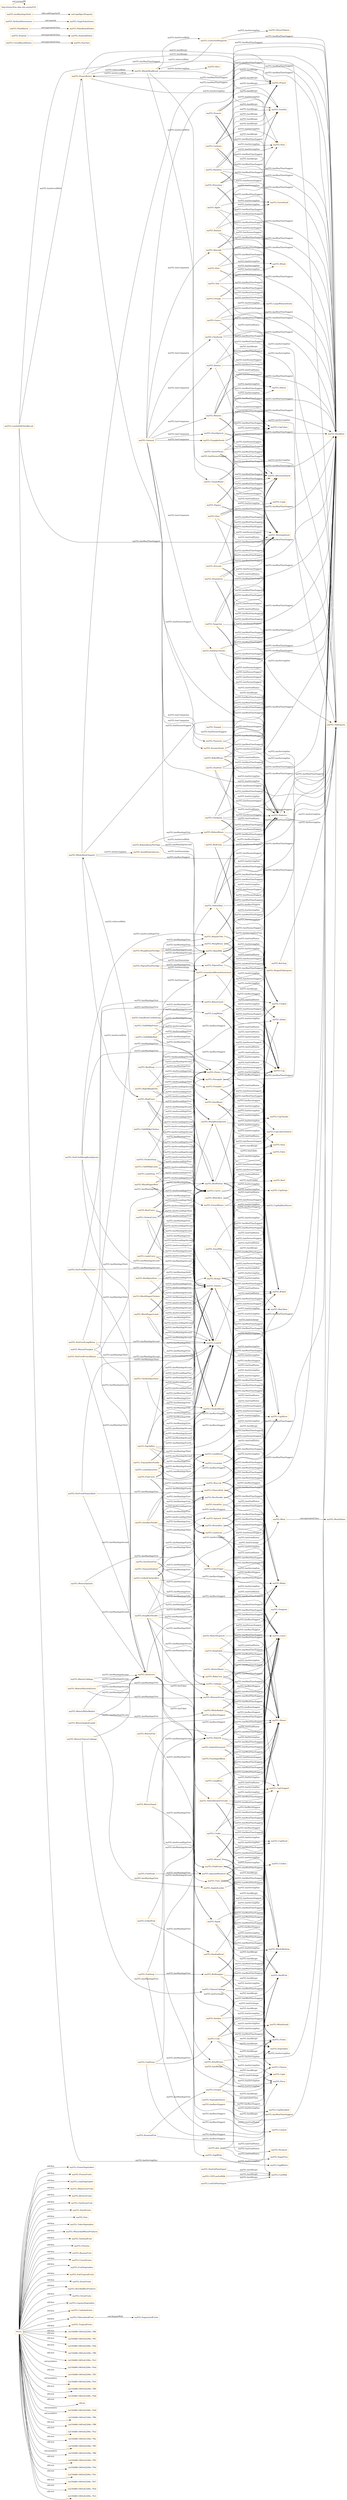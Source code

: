 digraph ar2dtool_diagram { 
rankdir=LR;
size="1501"
node [shape = rectangle, color="orange"]; "myFEL:FlowerVegetables" "myFEL:PrunusFruits" "myFEL:VegetableDishes" "myFEL:LeafyVegetables" "myFEL:Starches" "myFEL:Vegetables" "myFEL:MalaceousFruits" "myFEL:BerriesFruits" "myFEL:CerealBasedDishes" "myFEL:OneStoneFruit" "myFEL:DriedFruits" "myFEL:Fats" "myFEL:TuberVegetables" "myFEL:Seafood" "myFEL:Meat" "myFEL:WheatAndWheatProducts" "myFEL:TenSeedFruit" "myFEL:Proteins" "myFEL:BananaFruit" "myFEL:CerealGrains" "myFEL:PlantBased" "myFEL:FruitVegetables" "myFEL:Nuts" "myFEL:SubTropicalFruits" "myFEL:MeatDishes" "myFEL:StoneFruits" "myFEL:Beef" "myFEL:RiceAndRiceProducts" "myFEL:CitrusFruits" "myFEL:SegmentedFruits" "myFEL:LegumeVegetables" "myFEL:PlantBasedDishes" "myFEL:SeafoodDishes" "myFEL:Carbohydrates" "myFEL:FifteenSeedFruit" "myFEL:TropicalFruits" ; /*classes style*/
	"myFEL:Jam" -> "myFEL:Teaspoon" [ label = "myFEL:hasServingSize" ];
	"myFEL:Jam" -> "myFEL:SugarFree" [ label = "myFEL:hasFoodStatus" ];
	"myFEL:Jam" -> "myFEL:Light" [ label = "myFEL:hasFoodStatus" ];
	"myFEL:WhiteRadish" -> "myFEL:CupSlices" [ label = "myFEL:hasServingSize" ];
	"myFEL:WhiteRadish" -> "myFEL:Lunch" [ label = "myFEL:hasMealTimeSuggest" ];
	"myFEL:WhiteRadish" -> "myFEL:Dinner" [ label = "myFEL:hasMealTimeSuggest" ];
	"myFEL:WhiteRadish" -> "myFEL:Cooked" [ label = "myFEL:hasFoodStatus" ];
	"myFEL:PigeonPeasPorridge" -> "myFEL:GranulatedBrownSweeteners" [ label = "myFEL:hasSeasonings" ];
	"myFEL:PigeonPeasPorridge" -> "myFEL:SkimMilk" [ label = "myFEL:hasMainIngsSecond" ];
	"myFEL:PigeonPeasPorridge" -> "myFEL:PigeonPeas" [ label = "myFEL:hasMainIngsFirst" ];
	"myFEL:RiceNoodle" -> "myFEL:Dinner" [ label = "myFEL:hasMealTimeSuggest" ];
	"myFEL:RiceNoodle" -> "myFEL:Cooked" [ label = "myFEL:hasFoodStatus" ];
	"myFEL:RiceNoodle" -> "myFEL:Breakfast" [ label = "myFEL:hasMealTimeSuggest" ];
	"myFEL:RiceNoodle" -> "myFEL:Cup" [ label = "myFEL:hasServingSize" ];
	"myFEL:Potato" -> "myFEL:AfternoonSnack" [ label = "myFEL:hasMealTimeSuggest" ];
	"myFEL:Potato" -> "myFEL:Lunch" [ label = "myFEL:hasMealTimeSuggest" ];
	"myFEL:Potato" -> "myFEL:Cooked" [ label = "myFEL:hasFoodStatus" ];
	"myFEL:Potato" -> "myFEL:MorningSnack" [ label = "myFEL:hasMealTimeSuggest" ];
	"myFEL:Potato" -> "myFEL:Cup" [ label = "myFEL:hasServingSize" ];
	"myFEL:WaterySquid" -> "myFEL:Malay" [ label = "myFEL:hasRaceSuggest" ];
	"myFEL:WaterySquid" -> "myFEL:Squid" [ label = "myFEL:hasMainIngsFirst" ];
	"myFEL:Tomato" -> "myFEL:Lunch" [ label = "myFEL:hasMealTimeSuggest" ];
	"myFEL:Tomato" -> "myFEL:Dinner" [ label = "myFEL:hasMealTimeSuggest" ];
	"myFEL:Tomato" -> "myFEL:Diabetes" [ label = "myFEL:hasDiseaseSuggest" ];
	"myFEL:Tomato" -> "myFEL:CupSlices" [ label = "myFEL:hasServingSize" ];
	"myFEL:PalmOil" -> "myFEL:Teaspoon" [ label = "myFEL:hasServingSize" ];
	"myFEL:PalmOil" -> "myFEL:Malay" [ label = "myFEL:hasRaceSuggest" ];
	"myFEL:PalmOil" -> "myFEL:Indian" [ label = "myFEL:hasRaceSuggest" ];
	"myFEL:PalmOil" -> "myFEL:Chinese" [ label = "myFEL:hasRaceSuggest" ];
	"myFEL:Apple" -> "myFEL:Breakfast" [ label = "myFEL:hasMealTimeSuggest" ];
	"myFEL:Apple" -> "myFEL:MorningSnack" [ label = "myFEL:hasMealTimeSuggest" ];
	"myFEL:Apple" -> "myFEL:AfternoonSnack" [ label = "myFEL:hasMealTimeSuggest" ];
	"myFEL:Apple" -> "myFEL:ExtraSmall" [ label = "myFEL:hasServingSize" ];
	"myFEL:ArtificialSweeteners" -> "myFEL:SugarSubstitutes" [ label = "owl:sameAs" ];
	"myFEL:WateryPumpkin" -> "myFEL:Anchovies" [ label = "myFEL:hasMainIngsSecond" ];
	"myFEL:WateryPumpkin" -> "myFEL:Pumpkin" [ label = "myFEL:hasMainIngsFirst" ];
	"myFEL:Cauliflower" -> "myFEL:Boiled" [ label = "myFEL:hasFoodStatus" ];
	"myFEL:Cauliflower" -> "myFEL:Dinner" [ label = "myFEL:hasMealTimeSuggest" ];
	"myFEL:Cauliflower" -> "myFEL:CupSlices" [ label = "myFEL:hasServingSize" ];
	"myFEL:Cauliflower" -> "myFEL:Diabetes" [ label = "myFEL:hasDiseaseSuggest" ];
	"myFEL:Cauliflower" -> "myFEL:Lunch" [ label = "myFEL:hasMealTimeSuggest" ];
	"myFEL:StirFriedMungBeanSprouts" -> "myFEL:RegularTofu" [ label = "myFEL:hasSecondIngsFirst" ];
	"myFEL:StirFriedMungBeanSprouts" -> "myFEL:MungBeanSprouts" [ label = "myFEL:hasMainIngsFirst" ];
	"myFEL:StirFriedMungBeanSprouts" -> "myFEL:CornOil" [ label = "myFEL:hasMainIngsSecond" ];
	"myFEL:StirFriedMungBeanSprouts" -> "myFEL:Anchovies" [ label = "myFEL:hasMainIngsThird" ];
	"myFEL:Banana" -> "myFEL:MorningSnack" [ label = "myFEL:hasMealTimeSuggest" ];
	"myFEL:Banana" -> "myFEL:ExtraSmall" [ label = "myFEL:hasServingSize" ];
	"myFEL:Banana" -> "myFEL:AfternoonSnack" [ label = "myFEL:hasMealTimeSuggest" ];
	"myFEL:Banana" -> "myFEL:Breakfast" [ label = "myFEL:hasMealTimeSuggest" ];
	"myFEL:BeefSpicySour" -> "myFEL:Tomato" [ label = "myFEL:hasSecondIngsFirst" ];
	"myFEL:BeefSpicySour" -> "myFEL:CornOil" [ label = "myFEL:hasMainIngsSecond" ];
	"myFEL:BeefSpicySour" -> "myFEL:BeefSirloin" [ label = "myFEL:hasMainIngsFirst" ];
	"myFEL:PumpkinSeeds" -> "myFEL:Breakfast" [ label = "myFEL:hasMealTimeSuggest" ];
	"myFEL:PumpkinSeeds" -> "myFEL:Diabetes" [ label = "myFEL:hasDiseaseSuggest" ];
	"myFEL:PumpkinSeeds" -> "myFEL:Tablespoon" [ label = "myFEL:hasServingSize" ];
	"myFEL:Diabetes" -> "myFEL:Diabetes" [ label = "myFEL:hasDiseaseSuggest" ];
	"myFEL:Diabetes" -> "myFEL:Breakfast" [ label = "myFEL:hasMealTimeSuggest" ];
	"myFEL:Diabetes" -> "myFEL:Tablespoon" [ label = "myFEL:hasServingSize" ];
	"myFEL:KidneyBeans" -> "myFEL:MorningSnack" [ label = "myFEL:hasMealTimeSuggest" ];
	"myFEL:KidneyBeans" -> "myFEL:Diabetes" [ label = "myFEL:hasDiseaseSuggest" ];
	"myFEL:KidneyBeans" -> "myFEL:AfternoonSnack" [ label = "myFEL:hasMealTimeSuggest" ];
	"myFEL:KidneyBeans" -> "myFEL:Cup" [ label = "myFEL:hasServingSize" ];
	"myFEL:KidneyBeans" -> "myFEL:Boiled" [ label = "myFEL:hasFoodStatus" ];
	"myFEL:Raisins" -> "myFEL:AfternoonSnack" [ label = "myFEL:hasMealTimeSuggest" ];
	"myFEL:Raisins" -> "myFEL:Breakfast" [ label = "myFEL:hasMealTimeSuggest" ];
	"myFEL:Raisins" -> "myFEL:Tablespoon" [ label = "myFEL:hasServingSize" ];
	"myFEL:Raisins" -> "myFEL:MorningSnack" [ label = "myFEL:hasMealTimeSuggest" ];
	"myFEL:UHTLowFatMilk" -> "myFEL:CowMilk" [ label = "myFEL:hasAllergic" ];
	"myFEL:MungBeanSprouts" -> "myFEL:Cup" [ label = "myFEL:hasServingSize" ];
	"myFEL:MungBeanSprouts" -> "myFEL:Lunch" [ label = "myFEL:hasMealTimeSuggest" ];
	"myFEL:MungBeanSprouts" -> "myFEL:Dinner" [ label = "myFEL:hasMealTimeSuggest" ];
	"myFEL:MungBeanSprouts" -> "myFEL:Cooked" [ label = "myFEL:hasFoodStatus" ];
	"myFEL:ChineseCabbage" -> "myFEL:Diabetes" [ label = "myFEL:hasDiseaseSuggest" ];
	"myFEL:ChineseCabbage" -> "myFEL:Chinese" [ label = "myFEL:hasRaceSuggest" ];
	"myFEL:ChineseCabbage" -> "myFEL:Lunch" [ label = "myFEL:hasMealTimeSuggest" ];
	"myFEL:ChineseCabbage" -> "myFEL:CupShredded" [ label = "myFEL:hasServingSize" ];
	"myFEL:ChineseCabbage" -> "myFEL:Dinner" [ label = "myFEL:hasMealTimeSuggest" ];
	"myFEL:ChineseCabbage" -> "myFEL:Cooked" [ label = "myFEL:hasFoodStatus" ];
	"myFEL:CerealBasedDishes" -> "myFEL:Starches" [ label = "owl:equivalentClass" ];
	"myFEL:KidneyBeansPorridge" -> "myFEL:GranulatedBrownSweeteners" [ label = "myFEL:hasSeasonings" ];
	"myFEL:KidneyBeansPorridge" -> "myFEL:SkimMilk" [ label = "myFEL:hasMainIngsSecond" ];
	"myFEL:KidneyBeansPorridge" -> "myFEL:KidneyBeans" [ label = "myFEL:hasMainIngsFirst" ];
	"myFEL:ChickenSoup" -> "myFEL:Potato" [ label = "myFEL:hasSecondIngsSecond" ];
	"myFEL:ChickenSoup" -> "myFEL:Carrot" [ label = "myFEL:hasSecondIngsFirst" ];
	"myFEL:ChickenSoup" -> "myFEL:ChickenBreast" [ label = "myFEL:hasMainIngsFirst" ];
	"myFEL:HardtailScad" -> "myFEL:Fishes" [ label = "myFEL:hasAllergic" ];
	"myFEL:HardtailScad" -> "myFEL:Diabetes" [ label = "myFEL:hasDiseaseSuggest" ];
	"myFEL:HardtailScad" -> "myFEL:WholeMedium" [ label = "myFEL:hasServingSize" ];
	"myFEL:SweetPotato" -> "myFEL:AfternoonSnack" [ label = "myFEL:hasMealTimeSuggest" ];
	"myFEL:SweetPotato" -> "myFEL:CupCubes" [ label = "myFEL:hasServingSize" ];
	"myFEL:SweetPotato" -> "myFEL:Diabetes" [ label = "myFEL:hasDiseaseSuggest" ];
	"myFEL:SweetPotato" -> "myFEL:MorningSnack" [ label = "myFEL:hasMealTimeSuggest" ];
	"myFEL:hasMainIngsSixth" -> "owl:topObjectProperty" [ label = "rdfs:subPropertyOf" ];
	"myFEL:CornOil" -> "myFEL:Teaspoon" [ label = "myFEL:hasServingSize" ];
	"myFEL:CornOil" -> "myFEL:Diabetes" [ label = "myFEL:hasDiseaseSuggest" ];
	"myFEL:WateryCabbage" -> "myFEL:Anchovies" [ label = "myFEL:hasMainIngsSecond" ];
	"myFEL:WateryCabbage" -> "myFEL:Cabbage" [ label = "myFEL:hasMainIngsFirst" ];
	"myFEL:LambLoin" -> "myFEL:Lunch" [ label = "myFEL:hasMealTimeSuggest" ];
	"myFEL:LambLoin" -> "myFEL:Matchbox" [ label = "myFEL:hasServingSize" ];
	"myFEL:LambLoin" -> "myFEL:Dinner" [ label = "myFEL:hasMealTimeSuggest" ];
	"myFEL:LambLoin" -> "myFEL:Meat" [ label = "myFEL:hasExchange" ];
	"myFEL:LambLoin" -> "myFEL:Boiled" [ label = "myFEL:hasFoodStatus" ];
	"myFEL:Meat" -> "myFEL:MeatDishes" [ label = "owl:equivalentClass" ];
	"myFEL:DriedApricot" -> "myFEL:Halves" [ label = "myFEL:hasServingSize" ];
	"myFEL:DriedApricot" -> "myFEL:MorningSnack" [ label = "myFEL:hasMealTimeSuggest" ];
	"myFEL:DriedApricot" -> "myFEL:AfternoonSnack" [ label = "myFEL:hasMealTimeSuggest" ];
	"myFEL:DriedApricot" -> "myFEL:Breakfast" [ label = "myFEL:hasMealTimeSuggest" ];
	"myFEL:WateryAngledLoofah" -> "myFEL:Anchovies" [ label = "myFEL:hasMainIngsSecond" ];
	"myFEL:WateryAngledLoofah" -> "myFEL:AngledLoofah" [ label = "myFEL:hasMainIngsFirst" ];
	"myFEL:BabyCorn" -> "myFEL:Cup" [ label = "myFEL:hasServingSize" ];
	"myFEL:BabyCorn" -> "myFEL:Lunch" [ label = "myFEL:hasMealTimeSuggest" ];
	"myFEL:BabyCorn" -> "myFEL:Dinner" [ label = "myFEL:hasMealTimeSuggest" ];
	"myFEL:PlantBased" -> "myFEL:PlantBasedDishes" [ label = "owl:equivalentClass" ];
	"myFEL:LambSoup" -> "myFEL:Potato" [ label = "myFEL:hasSecondIngsSecond" ];
	"myFEL:LambSoup" -> "myFEL:Carrot" [ label = "myFEL:hasSecondIngsFirst" ];
	"myFEL:LambSoup" -> "myFEL:LambLoin" [ label = "myFEL:hasMainIngsFirst" ];
	"myFEL:Peanuts" -> "myFEL:TreeNut" [ label = "myFEL:hasAllergic" ];
	"myFEL:Peanuts" -> "myFEL:Peanut" [ label = "myFEL:hasAllergic" ];
	"myFEL:Peanuts" -> "myFEL:Diabetes" [ label = "myFEL:hasDiseaseSuggest" ];
	"myFEL:Peanuts" -> "myFEL:Nuts" [ label = "myFEL:hasServingSize" ];
	"myFEL:Peanuts" -> "myFEL:MorningSnack" [ label = "myFEL:hasMealTimeSuggest" ];
	"myFEL:Peanuts" -> "myFEL:Breakfast" [ label = "myFEL:hasMealTimeSuggest" ];
	"myFEL:Peanuts" -> "myFEL:Cooked" [ label = "myFEL:hasFoodStatus" ];
	"myFEL:Peanuts" -> "myFEL:AfternoonSnack" [ label = "myFEL:hasMealTimeSuggest" ];
	"myFEL:EggWhite" -> "myFEL:EggWhites" [ label = "myFEL:hasServingSize" ];
	"myFEL:Cashews" -> "myFEL:MorningSnack" [ label = "myFEL:hasMealTimeSuggest" ];
	"myFEL:Cashews" -> "myFEL:AfternoonSnack" [ label = "myFEL:hasMealTimeSuggest" ];
	"myFEL:Cashews" -> "myFEL:Diabetes" [ label = "myFEL:hasDiseaseSuggest" ];
	"myFEL:Cashews" -> "myFEL:Breakfast" [ label = "myFEL:hasMealTimeSuggest" ];
	"myFEL:Cashews" -> "myFEL:Cooked" [ label = "myFEL:hasFoodStatus" ];
	"myFEL:Cashews" -> "myFEL:Peanut" [ label = "myFEL:hasAllergic" ];
	"myFEL:Cashews" -> "myFEL:TreeNut" [ label = "myFEL:hasAllergic" ];
	"myFEL:Cashews" -> "myFEL:Nuts" [ label = "myFEL:hasServingSize" ];
	"myFEL:Sardine" -> "myFEL:WholeMedium" [ label = "myFEL:hasServingSize" ];
	"myFEL:Sardine" -> "myFEL:Diabetes" [ label = "myFEL:hasDiseaseSuggest" ];
	"myFEL:Sardine" -> "myFEL:Canned" [ label = "myFEL:hasFoodStatus" ];
	"myFEL:Sardine" -> "myFEL:Breakfast" [ label = "myFEL:hasMealTimeSuggest" ];
	"myFEL:Sardine" -> "myFEL:Fishes" [ label = "myFEL:hasAllergic" ];
	"myFEL:Sardine" -> "myFEL:Lunch" [ label = "myFEL:hasMealTimeSuggest" ];
	"myFEL:WholeMealChapatti" -> "myFEL:DhalGravy" [ label = "myFEL:hasServedWith" ];
	"myFEL:WholeMealChapatti" -> "myFEL:Indian" [ label = "myFEL:hasRaceSuggest" ];
	"myFEL:WholeMealChapatti" -> "myFEL:Diabetes" [ label = "myFEL:hasDiseaseSuggest" ];
	"myFEL:WholeMealChapatti" -> "myFEL:Breakfast" [ label = "myFEL:hasMealTimeSuggest" ];
	"myFEL:WholeMealChapatti" -> "myFEL:SmallSixInchAcross" [ label = "myFEL:hasServingSize" ];
	"myFEL:ChineseKale" -> "myFEL:Cooked" [ label = "myFEL:hasFoodStatus" ];
	"myFEL:ChineseKale" -> "myFEL:Lunch" [ label = "myFEL:hasMealTimeSuggest" ];
	"myFEL:ChineseKale" -> "myFEL:Dinner" [ label = "myFEL:hasMealTimeSuggest" ];
	"myFEL:ChineseKale" -> "myFEL:Diabetes" [ label = "myFEL:hasDiseaseSuggest" ];
	"myFEL:ChineseKale" -> "myFEL:Cup" [ label = "myFEL:hasServingSize" ];
	"myFEL:ChineseKale" -> "myFEL:Chinese" [ label = "myFEL:hasRaceSuggest" ];
	"myFEL:ChiaSeeds" -> "myFEL:Tablespoon" [ label = "myFEL:hasServingSize" ];
	"myFEL:ChiaSeeds" -> "myFEL:MorningSnack" [ label = "myFEL:hasMealTimeSuggest" ];
	"myFEL:ChiaSeeds" -> "myFEL:Breakfast" [ label = "myFEL:hasMealTimeSuggest" ];
	"myFEL:ChiaSeeds" -> "myFEL:AfternoonSnack" [ label = "myFEL:hasMealTimeSuggest" ];
	"myFEL:Cockle" -> "myFEL:Lunch" [ label = "myFEL:hasMealTimeSuggest" ];
	"myFEL:Cockle" -> "myFEL:Dinner" [ label = "myFEL:hasMealTimeSuggest" ];
	"myFEL:Cockle" -> "myFEL:ShellFish" [ label = "myFEL:hasAllergic" ];
	"myFEL:Cockle" -> "myFEL:Boiled" [ label = "myFEL:hasFoodStatus" ];
	"myFEL:Cockle" -> "myFEL:Cockles" [ label = "myFEL:hasServingSize" ];
	"myFEL:YellowDhal" -> "myFEL:AfternoonSnack" [ label = "myFEL:hasMealTimeSuggest" ];
	"myFEL:YellowDhal" -> "myFEL:Lunch" [ label = "myFEL:hasMealTimeSuggest" ];
	"myFEL:YellowDhal" -> "myFEL:Cup" [ label = "myFEL:hasServingSize" ];
	"myFEL:YellowDhal" -> "myFEL:Boiled" [ label = "myFEL:hasFoodStatus" ];
	"myFEL:YellowDhal" -> "myFEL:Indian" [ label = "myFEL:hasRaceSuggest" ];
	"myFEL:YellowDhal" -> "myFEL:MorningSnack" [ label = "myFEL:hasMealTimeSuggest" ];
	"myFEL:YellowDhal" -> "myFEL:Breakfast" [ label = "myFEL:hasMealTimeSuggest" ];
	"myFEL:YellowDhal" -> "myFEL:Diabetes" [ label = "myFEL:hasDiseaseSuggest" ];
	"myFEL:MustardGreen" -> "myFEL:Diabetes" [ label = "myFEL:hasDiseaseSuggest" ];
	"myFEL:MustardGreen" -> "myFEL:Cooked" [ label = "myFEL:hasFoodStatus" ];
	"myFEL:MustardGreen" -> "myFEL:CupChopped" [ label = "myFEL:hasServingSize" ];
	"myFEL:MustardGreen" -> "myFEL:Dinner" [ label = "myFEL:hasMealTimeSuggest" ];
	"myFEL:MustardGreen" -> "myFEL:Lunch" [ label = "myFEL:hasMealTimeSuggest" ];
	"myFEL:SpanishMackerel" -> "myFEL:Diabetes" [ label = "myFEL:hasDiseaseSuggest" ];
	"myFEL:SpanishMackerel" -> "myFEL:Piece" [ label = "myFEL:hasServingSize" ];
	"myFEL:SpanishMackerel" -> "myFEL:Lunch" [ label = "myFEL:hasMealTimeSuggest" ];
	"myFEL:SpanishMackerel" -> "myFEL:Dinner" [ label = "myFEL:hasMealTimeSuggest" ];
	"myFEL:SpanishMackerel" -> "myFEL:Fishes" [ label = "myFEL:hasAllergic" ];
	"myFEL:Yam" -> "myFEL:MorningSnack" [ label = "myFEL:hasMealTimeSuggest" ];
	"myFEL:Yam" -> "myFEL:AfternoonSnack" [ label = "myFEL:hasMealTimeSuggest" ];
	"myFEL:Yam" -> "myFEL:CupCubes" [ label = "myFEL:hasServingSize" ];
	"myFEL:FrenchBeans" -> "myFEL:Cooked" [ label = "myFEL:hasFoodStatus" ];
	"myFEL:FrenchBeans" -> "myFEL:CupHalfInchPieces" [ label = "myFEL:hasServingSize" ];
	"myFEL:FrenchBeans" -> "myFEL:Lunch" [ label = "myFEL:hasMealTimeSuggest" ];
	"myFEL:PinkPrawn" -> "myFEL:Vegetables" [ label = "myFEL:hasExchange" ];
	"myFEL:PinkPrawn" -> "myFEL:Lunch" [ label = "myFEL:hasMealTimeSuggest" ];
	"myFEL:PinkPrawn" -> "myFEL:Dinner" [ label = "myFEL:hasMealTimeSuggest" ];
	"myFEL:PinkPrawn" -> "myFEL:ShellFish" [ label = "myFEL:hasAllergic" ];
	"myFEL:PinkPrawn" -> "myFEL:WholeMedium" [ label = "myFEL:hasServingSize" ];
	"myFEL:Broccoli" -> "myFEL:Dinner" [ label = "myFEL:hasMealTimeSuggest" ];
	"myFEL:Broccoli" -> "myFEL:Boiled" [ label = "myFEL:hasFoodStatus" ];
	"myFEL:Broccoli" -> "myFEL:Diabetes" [ label = "myFEL:hasDiseaseSuggest" ];
	"myFEL:Broccoli" -> "myFEL:Lunch" [ label = "myFEL:hasMealTimeSuggest" ];
	"myFEL:Broccoli" -> "myFEL:CupChopped" [ label = "myFEL:hasServingSize" ];
	"myFEL:Tangerine" -> "myFEL:MorningSnack" [ label = "myFEL:hasMealTimeSuggest" ];
	"myFEL:Tangerine" -> "myFEL:Diabetes" [ label = "myFEL:hasDiseaseSuggest" ];
	"myFEL:Tangerine" -> "myFEL:WholeMedium" [ label = "myFEL:hasServingSize" ];
	"myFEL:Tangerine" -> "myFEL:Breakfast" [ label = "myFEL:hasMealTimeSuggest" ];
	"myFEL:Tangerine" -> "myFEL:AfternoonSnack" [ label = "myFEL:hasMealTimeSuggest" ];
	"myFEL:ChilliMilkyBeef" -> "myFEL:SkimMilk" [ label = "myFEL:hasMainIngsSecond" ];
	"myFEL:ChilliMilkyBeef" -> "myFEL:Tomato" [ label = "myFEL:hasSecondIngsSecond" ];
	"myFEL:ChilliMilkyBeef" -> "myFEL:Potato" [ label = "myFEL:hasSecondIngsFirst" ];
	"myFEL:ChilliMilkyBeef" -> "myFEL:BeefSirloin" [ label = "myFEL:hasMainIngsFirst" ];
	"myFEL:Squid" -> "myFEL:ShellFish" [ label = "myFEL:hasAllergic" ];
	"myFEL:Squid" -> "myFEL:Lunch" [ label = "myFEL:hasMealTimeSuggest" ];
	"myFEL:Squid" -> "myFEL:WholeSmall" [ label = "myFEL:hasServingSize" ];
	"myFEL:Squid" -> "myFEL:Dinner" [ label = "myFEL:hasMealTimeSuggest" ];
	"myFEL:ChilliMilkyPrawn" -> "myFEL:Pineapple" [ label = "myFEL:hasSecondIngsFirst" ];
	"myFEL:ChilliMilkyPrawn" -> "myFEL:Malay" [ label = "myFEL:hasRaceSuggest" ];
	"myFEL:ChilliMilkyPrawn" -> "myFEL:SkimMilk" [ label = "myFEL:hasMainIngsSecond" ];
	"myFEL:ChilliMilkyPrawn" -> "myFEL:PinkPrawn" [ label = "myFEL:hasMainIngsFirst" ];
	"myFEL:Tuna" -> "myFEL:Piece" [ label = "myFEL:hasServingSize" ];
	"myFEL:Tuna" -> "myFEL:Fishes" [ label = "myFEL:hasAllergic" ];
	"myFEL:Tuna" -> "myFEL:Diabetes" [ label = "myFEL:hasDiseaseSuggest" ];
	"myFEL:Tuna" -> "myFEL:Lunch" [ label = "myFEL:hasMealTimeSuggest" ];
	"myFEL:Tuna" -> "myFEL:Dinner" [ label = "myFEL:hasMealTimeSuggest" ];
	"myFEL:Hazelnut" -> "myFEL:Diabetes" [ label = "myFEL:hasDiseaseSuggest" ];
	"myFEL:Hazelnut" -> "myFEL:Cooked" [ label = "myFEL:hasFoodStatus" ];
	"myFEL:Hazelnut" -> "myFEL:Breakfast" [ label = "myFEL:hasMealTimeSuggest" ];
	"myFEL:Hazelnut" -> "myFEL:MorningSnack" [ label = "myFEL:hasMealTimeSuggest" ];
	"myFEL:Hazelnut" -> "myFEL:Peanut" [ label = "myFEL:hasAllergic" ];
	"myFEL:Hazelnut" -> "myFEL:TreeNut" [ label = "myFEL:hasAllergic" ];
	"myFEL:Hazelnut" -> "myFEL:Nuts" [ label = "myFEL:hasServingSize" ];
	"myFEL:Hazelnut" -> "myFEL:AfternoonSnack" [ label = "myFEL:hasMealTimeSuggest" ];
	"myFEL:StirFriedBitterGourd" -> "myFEL:Anchovies" [ label = "myFEL:hasMainIngsThird" ];
	"myFEL:StirFriedBitterGourd" -> "myFEL:CornOil" [ label = "myFEL:hasMainIngsSecond" ];
	"myFEL:StirFriedBitterGourd" -> "myFEL:BitterGourd" [ label = "myFEL:hasMainIngsFirst" ];
	"myFEL:Ketchup" -> "myFEL:Tablespoon" [ label = "myFEL:hasServingSize" ];
	"myFEL:SunflowerSeeds" -> "myFEL:Breakfast" [ label = "myFEL:hasMealTimeSuggest" ];
	"myFEL:SunflowerSeeds" -> "myFEL:Diabetes" [ label = "myFEL:hasDiseaseSuggest" ];
	"myFEL:SunflowerSeeds" -> "myFEL:Tablespoon" [ label = "myFEL:hasServingSize" ];
	"myFEL:LambCurry" -> "myFEL:Tomato" [ label = "myFEL:hasSecondIngsFirst" ];
	"myFEL:LambCurry" -> "myFEL:Carrot" [ label = "myFEL:hasSecondIngsSecond" ];
	"myFEL:LambCurry" -> "myFEL:CornOil" [ label = "myFEL:hasMainIngsSecond" ];
	"myFEL:LambCurry" -> "myFEL:Potato" [ label = "myFEL:hasSecondIngsThird" ];
	"myFEL:LambCurry" -> "myFEL:LambLoin" [ label = "myFEL:hasMainIngsFirst" ];
	"myFEL:SteamedFish" -> "myFEL:Chinese" [ label = "myFEL:hasRaceSuggest" ];
	"myFEL:SteamedFish" -> "myFEL:Grouper" [ label = "myFEL:hasMainIngsFirst" ];
	"myFEL:WateryFish" -> "myFEL:Malay" [ label = "myFEL:hasRaceSuggest" ];
	"myFEL:WateryFish" -> "myFEL:Tuna" [ label = "myFEL:hasMainIngsFirst" ];
	"myFEL:SoyaMilk" -> "myFEL:Cup" [ label = "myFEL:hasServingSize" ];
	"myFEL:SoyaMilk" -> "myFEL:Light" [ label = "myFEL:hasFoodStatus" ];
	"myFEL:SoyaMilk" -> "myFEL:Soya" [ label = "myFEL:hasAllergic" ];
	"myFEL:Pear" -> "myFEL:Breakfast" [ label = "myFEL:hasMealTimeSuggest" ];
	"myFEL:Pear" -> "myFEL:MorningSnack" [ label = "myFEL:hasMealTimeSuggest" ];
	"myFEL:Pear" -> "myFEL:Diabetes" [ label = "myFEL:hasMealTimeSuggest" ];
	"myFEL:Pear" -> "myFEL:Large" [ label = "myFEL:hasServingSize" ];
	"myFEL:Pear" -> "myFEL:Diabetes" [ label = "myFEL:hasDiseaseSuggest" ];
	"myFEL:Pear" -> "myFEL:AfternoonSnack" [ label = "myFEL:hasMealTimeSuggest" ];
	"myFEL:KingSalad" -> "myFEL:Malay" [ label = "myFEL:hasRaceSuggest" ];
	"myFEL:KingSalad" -> "myFEL:Dinner" [ label = "myFEL:hasMealTimeSuggest" ];
	"myFEL:KingSalad" -> "myFEL:Lunch" [ label = "myFEL:hasMealTimeSuggest" ];
	"myFEL:TunaInWater" -> "myFEL:Fishes" [ label = "myFEL:hasAllergic" ];
	"myFEL:TunaInWater" -> "myFEL:Tablespoon" [ label = "myFEL:hasServingSize" ];
	"myFEL:TunaInWater" -> "myFEL:Cooked" [ label = "myFEL:hasFoodStatus" ];
	"myFEL:TunaInWater" -> "myFEL:Breakfast" [ label = "myFEL:hasMealTimeSuggest" ];
	"myFEL:TunaInWater" -> "myFEL:Diabetes" [ label = "myFEL:hasDiseaseSuggest" ];
	"myFEL:WaterySpinach" -> "myFEL:Anchovies" [ label = "myFEL:hasMainIngsSecond" ];
	"myFEL:WaterySpinach" -> "myFEL:Spinach" [ label = "myFEL:hasMainIngsFirst" ];
	"myFEL:PigeonPeas" -> "myFEL:Boiled" [ label = "myFEL:hasFoodStatus" ];
	"myFEL:PigeonPeas" -> "myFEL:Cup" [ label = "myFEL:hasServingSize" ];
	"myFEL:PigeonPeas" -> "myFEL:Diabetes" [ label = "myFEL:hasDiseaseSuggest" ];
	"myFEL:PigeonPeas" -> "myFEL:MorningSnack" [ label = "myFEL:hasMealTimeSuggest" ];
	"myFEL:CrabSoup" -> "myFEL:Chinese" [ label = "myFEL:hasRaceSuggest" ];
	"myFEL:CrabSoup" -> "myFEL:CornOil" [ label = "myFEL:hasMainIngsSecond" ];
	"myFEL:CrabSoup" -> "myFEL:Crab" [ label = "myFEL:hasMainIngsFirst" ];
	"myFEL:StirFriedLongMelon" -> "myFEL:Anchovies" [ label = "myFEL:hasMainIngsThird" ];
	"myFEL:StirFriedLongMelon" -> "myFEL:CornOil" [ label = "myFEL:hasMainIngsSecond" ];
	"myFEL:StirFriedLongMelon" -> "myFEL:LongMelon" [ label = "myFEL:hasMainIngsFirst" ];
	"myFEL:Tempeh" -> "myFEL:Diabetes" [ label = "myFEL:hasDiseaseSuggest" ];
	"myFEL:BrownRice" -> "myFEL:Cup" [ label = "myFEL:hasServingSize" ];
	"myFEL:BrownRice" -> "myFEL:Diabetes" [ label = "myFEL:hasDiseaseSuggest" ];
	"myFEL:BrownRice" -> "myFEL:Dinner" [ label = "myFEL:hasMealTimeSuggest" ];
	"myFEL:BrownRice" -> "myFEL:Lunch" [ label = "myFEL:hasMealTimeSuggest" ];
	"myFEL:BrownRice" -> "myFEL:Cooked" [ label = "myFEL:hasFoodStatus" ];
	"myFEL:BrownRice" -> "myFEL:Breakfast" [ label = "myFEL:hasMealTimeSuggest" ];
	"myFEL:ChickenBreast" -> "myFEL:Diabetes" [ label = "myFEL:hasDiseaseSuggest" ];
	"myFEL:ChickenBreast" -> "myFEL:Dinner" [ label = "myFEL:hasMealTimeSuggest" ];
	"myFEL:ChickenBreast" -> "myFEL:Lunch" [ label = "myFEL:hasMealTimeSuggest" ];
	"myFEL:ChickenBreast" -> "myFEL:Cooked" [ label = "myFEL:hasFoodStatus" ];
	"myFEL:ChickenBreast" -> "myFEL:Matchbox" [ label = "myFEL:hasServingSize" ];
	"myFEL:ChickenBreast" -> "myFEL:Meat" [ label = "myFEL:hasExchange" ];
	"myFEL:ChickenSpicySour" -> "myFEL:Tomato" [ label = "myFEL:hasSecondIngsFirst" ];
	"myFEL:ChickenSpicySour" -> "myFEL:CornOil" [ label = "myFEL:hasMainIngsSecond" ];
	"myFEL:ChickenSpicySour" -> "myFEL:ChickenBreast" [ label = "myFEL:hasMainIngsFirst" ];
	"myFEL:GranulatedBrownSweeteners" -> "myFEL:Teaspoon" [ label = "myFEL:hasServingSize" ];
	"myFEL:LowSaltHiFibreBiscuit" -> "myFEL:PeanutButter" [ label = "myFEL:hasServedWith" ];
	"myFEL:LowSaltHiFibreBiscuit" -> "myFEL:Piece" [ label = "myFEL:hasServingSize" ];
	"myFEL:LowSaltHiFibreBiscuit" -> "myFEL:AfternoonSnack" [ label = "myFEL:hasMealTimeSuggest" ];
	"myFEL:LowSaltHiFibreBiscuit" -> "myFEL:MorningSnack" [ label = "myFEL:hasMealTimeSuggest" ];
	"myFEL:LambSpicySour" -> "myFEL:Tomato" [ label = "myFEL:hasSecondIngsFirst" ];
	"myFEL:LambSpicySour" -> "myFEL:CornOil" [ label = "myFEL:hasMainIngsSecond" ];
	"myFEL:LambSpicySour" -> "myFEL:LambLoin" [ label = "myFEL:hasMainIngsFirst" ];
	"myFEL:SourStewFish" -> "myFEL:Pineapple" [ label = "myFEL:hasSecondIngsFirst" ];
	"myFEL:SourStewFish" -> "myFEL:Malay" [ label = "myFEL:hasRaceSuggest" ];
	"myFEL:SourStewFish" -> "myFEL:YellowBandedTrevally" [ label = "myFEL:hasMainIngsFirst" ];
	"myFEL:GrilledFish" -> "myFEL:PalmOil" [ label = "myFEL:hasMainIngsSecond" ];
	"myFEL:GrilledFish" -> "myFEL:HardtailScad" [ label = "myFEL:hasMainIngsFirst" ];
	"myFEL:AngledLoofah" -> "myFEL:Lunch" [ label = "myFEL:hasMealTimeSuggest" ];
	"myFEL:AngledLoofah" -> "myFEL:CupChopped" [ label = "myFEL:hasServingSize" ];
	"myFEL:WateryWhiteRadish" -> "myFEL:Anchovies" [ label = "myFEL:hasMainIngsSecond" ];
	"myFEL:WateryWhiteRadish" -> "myFEL:WhiteRadish" [ label = "myFEL:hasMainIngsFirst" ];
	"myFEL:FifteenSeedFruit" -> "myFEL:SegmentedFruits" [ label = "owl:disjointWith" ];
	"myFEL:Kiwi" -> "myFEL:Whole" [ label = "myFEL:hasServingSize" ];
	"myFEL:Kiwi" -> "myFEL:MorningSnack" [ label = "myFEL:hasMealTimeSuggest" ];
	"myFEL:Kiwi" -> "myFEL:Breakfast" [ label = "myFEL:hasMealTimeSuggest" ];
	"myFEL:Kiwi" -> "myFEL:AfternoonSnack" [ label = "myFEL:hasMealTimeSuggest" ];
	"myFEL:Oatmeal" -> "myFEL:SunflowerSeeds" [ label = "myFEL:hasCompanion" ];
	"myFEL:Oatmeal" -> "myFEL:SesameSeeds" [ label = "myFEL:hasCompanion" ];
	"myFEL:Oatmeal" -> "myFEL:Tablespoon" [ label = "myFEL:hasServingSize" ];
	"myFEL:Oatmeal" -> "myFEL:Walnuts" [ label = "myFEL:hasCompanion" ];
	"myFEL:Oatmeal" -> "myFEL:PumpkinSeeds" [ label = "myFEL:hasCompanion" ];
	"myFEL:Oatmeal" -> "myFEL:DriedApricot" [ label = "myFEL:hasCompanion" ];
	"myFEL:Oatmeal" -> "myFEL:Raisins" [ label = "myFEL:hasCompanion" ];
	"myFEL:Oatmeal" -> "myFEL:Almonds" [ label = "myFEL:hasCompanion" ];
	"myFEL:Oatmeal" -> "myFEL:SkimMilk" [ label = "myFEL:hasServedWith" ];
	"myFEL:Oatmeal" -> "myFEL:Flaxseed" [ label = "myFEL:hasCompanion" ];
	"myFEL:Oatmeal" -> "myFEL:ChiaSeeds" [ label = "myFEL:hasCompanion" ];
	"myFEL:Oatmeal" -> "myFEL:Diabetes" [ label = "myFEL:hasDiseaseSuggest" ];
	"myFEL:Oatmeal" -> "myFEL:Breakfast" [ label = "myFEL:hasMealTimeSuggest" ];
	"myFEL:FourAngledBean" -> "myFEL:CupDiced" [ label = "myFEL:hasServingSize" ];
	"myFEL:FourAngledBean" -> "myFEL:Malay" [ label = "myFEL:hasRaceSuggest" ];
	"myFEL:WateryChineseCabbage" -> "myFEL:Anchovies" [ label = "myFEL:hasMainIngsSecond" ];
	"myFEL:WateryChineseCabbage" -> "myFEL:ChineseCabbage" [ label = "myFEL:hasMainIngsFirst" ];
	"myFEL:Carrot" -> "myFEL:CupStrips" [ label = "myFEL:hasServingSize" ];
	"myFEL:Carrot" -> "myFEL:Diabetes" [ label = "myFEL:hasDiseaseSuggest" ];
	"myFEL:Flaxseed" -> "myFEL:Breakfast" [ label = "myFEL:hasMealTimeSuggest" ];
	"myFEL:Flaxseed" -> "myFEL:Diabetes" [ label = "myFEL:hasDiseaseSuggest" ];
	"myFEL:Brinjal" -> "myFEL:Boiled" [ label = "myFEL:hasFoodStatus" ];
	"myFEL:Brinjal" -> "myFEL:Lunch" [ label = "myFEL:hasMealTimeSuggest" ];
	"myFEL:Brinjal" -> "myFEL:Dinner" [ label = "myFEL:hasMealTimeSuggest" ];
	"myFEL:Brinjal" -> "myFEL:CupCubesOneInch" [ label = "myFEL:hasServingSize" ];
	"myFEL:Avocado" -> "myFEL:MorningSnack" [ label = "myFEL:hasMealTimeSuggest" ];
	"myFEL:Avocado" -> "myFEL:AfternoonSnack" [ label = "myFEL:hasMealTimeSuggest" ];
	"myFEL:Avocado" -> "myFEL:Breakfast" [ label = "myFEL:hasMealTimeSuggest" ];
	"myFEL:Avocado" -> "myFEL:Cooked" [ label = "myFEL:hasFoodStatus" ];
	"myFEL:Avocado" -> "myFEL:Diabetes" [ label = "myFEL:hasDiseaseSuggest" ];
	"myFEL:Avocado" -> "myFEL:Tablespoon" [ label = "myFEL:hasServingSize" ];
	"myFEL:LowFatPlainYogurt" -> "myFEL:CowMilk" [ label = "myFEL:hasAllergic" ];
	"myFEL:Pumpkin" -> "myFEL:CupCubesOneInch" [ label = "myFEL:hasServingSize" ];
	"myFEL:Pumpkin" -> "myFEL:Malay" [ label = "myFEL:hasRaceSuggest" ];
	"myFEL:Pumpkin" -> "myFEL:AfternoonSnack" [ label = "myFEL:hasMealTimeSuggest" ];
	"myFEL:Pumpkin" -> "myFEL:Diabetes" [ label = "myFEL:hasDiseaseSuggest" ];
	"myFEL:Pumpkin" -> "myFEL:Lunch" [ label = "myFEL:hasMealTimeSuggest" ];
	"myFEL:Pumpkin" -> "myFEL:MorningSnack" [ label = "myFEL:hasMealTimeSuggest" ];
	"myFEL:WaterDropwort" -> "myFEL:Dinner" [ label = "myFEL:hasMealTimeSuggest" ];
	"myFEL:WaterDropwort" -> "myFEL:Malay" [ label = "myFEL:hasRaceSuggest" ];
	"myFEL:WaterDropwort" -> "myFEL:Lunch" [ label = "myFEL:hasMealTimeSuggest" ];
	"http://www.ftsm.ukm.edu.my/myFEL" -> "http://www.ftsm.ukm.edu.my/myFEL" [ label = "owl:versionIRI" ];
	"myFEL:Orange" -> "myFEL:Breakfast" [ label = "myFEL:hasMealTimeSuggest" ];
	"myFEL:Orange" -> "myFEL:MorningSnack" [ label = "myFEL:hasMealTimeSuggest" ];
	"myFEL:Orange" -> "myFEL:Whole" [ label = "myFEL:hasServingSize" ];
	"myFEL:Orange" -> "myFEL:AfternoonSnack" [ label = "myFEL:hasMealTimeSuggest" ];
	"myFEL:Orange" -> "myFEL:Diabetes" [ label = "myFEL:hasDiseaseSuggest" ];
	"myFEL:Crab" -> "myFEL:ShellFish" [ label = "myFEL:hasAllergic" ];
	"myFEL:Crab" -> "myFEL:WholeMedium" [ label = "myFEL:hasServingSize" ];
	"myFEL:Crab" -> "myFEL:Lunch" [ label = "myFEL:hasMealTimeSuggest" ];
	"myFEL:Crab" -> "myFEL:Steamed" [ label = "myFEL:hasFoodStatus" ];
	"myFEL:Crab" -> "myFEL:Dinner" [ label = "myFEL:hasMealTimeSuggest" ];
	"myFEL:Walnuts" -> "myFEL:Halves" [ label = "myFEL:hasServingSize" ];
	"myFEL:Walnuts" -> "myFEL:AfternoonSnack" [ label = "myFEL:hasMealTimeSuggest" ];
	"myFEL:Walnuts" -> "myFEL:TreeNut" [ label = "myFEL:hasAllergic" ];
	"myFEL:Walnuts" -> "myFEL:Cooked" [ label = "myFEL:hasFoodStatus" ];
	"myFEL:Walnuts" -> "myFEL:Diabetes" [ label = "myFEL:hasDiseaseSuggest" ];
	"myFEL:Walnuts" -> "myFEL:Peanut" [ label = "myFEL:hasAllergic" ];
	"myFEL:Walnuts" -> "myFEL:Breakfast" [ label = "myFEL:hasMealTimeSuggest" ];
	"myFEL:Walnuts" -> "myFEL:MorningSnack" [ label = "myFEL:hasMealTimeSuggest" ];
	"myFEL:WholeMealBread" -> "myFEL:PeanutButter" [ label = "myFEL:hasServedWith" ];
	"myFEL:WholeMealBread" -> "myFEL:Breakfast" [ label = "myFEL:hasMealTimeSuggest" ];
	"myFEL:WholeMealBread" -> "myFEL:Slice" [ label = "myFEL:hasServingSize" ];
	"myFEL:WholeMealBread" -> "myFEL:TunaInWater" [ label = "myFEL:hasServedWith" ];
	"myFEL:WholeMealBread" -> "myFEL:LowerFatMargarine" [ label = "myFEL:hasServedWith" ];
	"myFEL:WholeMealBread" -> "myFEL:Diabetes" [ label = "myFEL:hasDiseaseSuggest" ];
	"myFEL:DhalGravy" -> "myFEL:PalmOil" [ label = "myFEL:hasMainIngsSecond" ];
	"myFEL:DhalGravy" -> "myFEL:WholeMealChapatti" [ label = "myFEL:IsServedWith" ];
	"myFEL:DhalGravy" -> "myFEL:Carrot" [ label = "myFEL:hasSecondIngsFirst" ];
	"myFEL:DhalGravy" -> "myFEL:Brinjal" [ label = "myFEL:hasSecondIngsThird" ];
	"myFEL:DhalGravy" -> "myFEL:Indian" [ label = "myFEL:hasRaceSuggest" ];
	"myFEL:DhalGravy" -> "myFEL:YellowDhal" [ label = "myFEL:hasMainIngsFirst" ];
	"myFEL:DhalGravy" -> "myFEL:Tomato" [ label = "myFEL:hasSecondIngsSecond" ];
	"myFEL:RedGram" -> "myFEL:Cup" [ label = "myFEL:hasServingSize" ];
	"myFEL:RedGram" -> "myFEL:Malay" [ label = "myFEL:hasRaceSuggest" ];
	"myFEL:RedGram" -> "myFEL:MorningSnack" [ label = "myFEL:hasMealTimeSuggest" ];
	"myFEL:RedGram" -> "myFEL:Breakfast" [ label = "myFEL:hasMealTimeSuggest" ];
	"myFEL:RedGram" -> "myFEL:AfternoonSnack" [ label = "myFEL:hasMealTimeSuggest" ];
	"myFEL:MungBeans" -> "myFEL:Diabetes" [ label = "myFEL:hasDiseaseSuggest" ];
	"myFEL:MungBeans" -> "myFEL:Boiled" [ label = "myFEL:hasFoodStatus" ];
	"myFEL:MungBeans" -> "myFEL:MorningSnack" [ label = "myFEL:hasMealTimeSuggest" ];
	"myFEL:MungBeans" -> "myFEL:AfternoonSnack" [ label = "myFEL:hasMealTimeSuggest" ];
	"myFEL:MungBeans" -> "myFEL:Malay" [ label = "myFEL:hasRaceSuggest" ];
	"myFEL:MungBeans" -> "myFEL:Cup" [ label = "myFEL:hasServingSize" ];
	"myFEL:PaprikRice" -> "myFEL:ChickenBreast" [ label = "myFEL:hasMainIngsFourth" ];
	"myFEL:PaprikRice" -> "myFEL:Carrot" [ label = "myFEL:hasMainIngsSecond" ];
	"myFEL:PaprikRice" -> "myFEL:Cauliflower" [ label = "myFEL:hasMainIngsThird" ];
	"myFEL:PaprikRice" -> "myFEL:Malay" [ label = "myFEL:hasRaceSuggest" ];
	"myFEL:PaprikRice" -> "myFEL:CornOil" [ label = "myFEL:hasMainIngsFifth" ];
	"myFEL:PaprikRice" -> "myFEL:BrownRice" [ label = "myFEL:hasMainIngsFirst" ];
	"myFEL:WinterMelon" -> "myFEL:CupCubes" [ label = "myFEL:hasServingSize" ];
	"myFEL:WinterMelon" -> "myFEL:Lunch" [ label = "myFEL:hasMealTimeSuggest" ];
	"myFEL:WinterMelon" -> "myFEL:Chinese" [ label = "myFEL:hasRaceSuggest" ];
	"myFEL:LongBean" -> "myFEL:CupDiced" [ label = "myFEL:hasServingSize" ];
	"myFEL:LongBean" -> "myFEL:Lunch" [ label = "myFEL:hasMealTimeSuggest" ];
	"myFEL:StirFriedChineseKale" -> "myFEL:CornOil" [ label = "myFEL:hasMainIngsThird" ];
	"myFEL:StirFriedChineseKale" -> "myFEL:Anchovies" [ label = "myFEL:hasMainIngsSecond" ];
	"myFEL:StirFriedChineseKale" -> "myFEL:ChineseKale" [ label = "myFEL:hasMainIngsFirst" ];
	"myFEL:Pistachios" -> "myFEL:Peanut" [ label = "myFEL:hasAllergic" ];
	"myFEL:Pistachios" -> "myFEL:Diabetes" [ label = "myFEL:hasDiseaseSuggest" ];
	"myFEL:Pistachios" -> "myFEL:AfternoonSnack" [ label = "myFEL:hasMealTimeSuggest" ];
	"myFEL:Pistachios" -> "myFEL:Cooked" [ label = "myFEL:hasFoodStatus" ];
	"myFEL:Pistachios" -> "myFEL:Breakfast" [ label = "myFEL:hasMealTimeSuggest" ];
	"myFEL:Pistachios" -> "myFEL:Nuts" [ label = "myFEL:hasServingSize" ];
	"myFEL:Pistachios" -> "myFEL:MorningSnack" [ label = "myFEL:hasMealTimeSuggest" ];
	"myFEL:Pistachios" -> "myFEL:TreeNut" [ label = "myFEL:hasAllergic" ];
	"myFEL:RedSnapper" -> "myFEL:Diabetes" [ label = "myFEL:hasDiseaseSuggest" ];
	"myFEL:RedSnapper" -> "myFEL:Dinner" [ label = "myFEL:hasMealTimeSuggest" ];
	"myFEL:RedSnapper" -> "myFEL:Lunch" [ label = "myFEL:hasMealTimeSuggest" ];
	"myFEL:RedSnapper" -> "myFEL:Fishes" [ label = "myFEL:hasAllergic" ];
	"myFEL:RedSnapper" -> "myFEL:Piece" [ label = "myFEL:hasServingSize" ];
	"myFEL:DriedPrawn" -> "myFEL:Vegetables" [ label = "myFEL:hasExchange" ];
	"myFEL:DriedPrawn" -> "myFEL:ShellFish" [ label = "myFEL:hasAllergic" ];
	"myFEL:DriedPrawn" -> "myFEL:Tablespoon" [ label = "myFEL:hasServingSize" ];
	"myFEL:RegularTofu" -> "myFEL:AfternoonSnack" [ label = "myFEL:hasMealTimeSuggest" ];
	"myFEL:RegularTofu" -> "myFEL:Chinese" [ label = "myFEL:hasRaceSuggest" ];
	"myFEL:RegularTofu" -> "myFEL:MorningSnack" [ label = "myFEL:hasMealTimeSuggest" ];
	"myFEL:RegularTofu" -> "myFEL:Soya" [ label = "myFEL:hasAllergic" ];
	"myFEL:RegularTofu" -> "myFEL:Diabetes" [ label = "myFEL:hasDiseaseSuggest" ];
	"myFEL:RegularTofu" -> "myFEL:Cup" [ label = "myFEL:hasServingSize" ];
	"myFEL:Cucumber" -> "myFEL:Breakfast" [ label = "myFEL:hasMealTimeSuggest" ];
	"myFEL:Cucumber" -> "myFEL:Lunch" [ label = "myFEL:hasMealTimeSuggest" ];
	"myFEL:Cucumber" -> "myFEL:CupSlices" [ label = "myFEL:hasServingSize" ];
	"myFEL:Cucumber" -> "myFEL:Dinner" [ label = "myFEL:hasMealTimeSuggest" ];
	"myFEL:GrilledChickenRice" -> "myFEL:Cucumber" [ label = "myFEL:hasMainIngsThird" ];
	"myFEL:GrilledChickenRice" -> "myFEL:Tomato" [ label = "myFEL:hasMainIngsSecond" ];
	"myFEL:GrilledChickenRice" -> "myFEL:Chinese" [ label = "myFEL:hasRaceSuggest" ];
	"myFEL:GrilledChickenRice" -> "myFEL:BrownRice" [ label = "myFEL:hasMainIngsFirst" ];
	"myFEL:GrilledChickenRice" -> "myFEL:Malay" [ label = "myFEL:hasRaceSuggest" ];
	"myFEL:GrilledChickenRice" -> "myFEL:ChickenBreast" [ label = "myFEL:hasMainIngsFourth" ];
	"myFEL:BakedBeans" -> "myFEL:MorningSnack" [ label = "myFEL:hasMealTimeSuggest" ];
	"myFEL:BakedBeans" -> "myFEL:Diabetes" [ label = "myFEL:hasDiseaseSuggest" ];
	"myFEL:BakedBeans" -> "myFEL:Cup" [ label = "myFEL:hasServingSize" ];
	"myFEL:BakedBeans" -> "myFEL:Breakfast" [ label = "myFEL:hasMealTimeSuggest" ];
	"myFEL:BakedBeans" -> "myFEL:Cooked" [ label = "myFEL:hasFoodStatus" ];
	"myFEL:BakedBeans" -> "myFEL:AfternoonSnack" [ label = "myFEL:hasMealTimeSuggest" ];
	"myFEL:NonFatPlainYogurt" -> "myFEL:CowMilk" [ label = "myFEL:hasAllergic" ];
	"myFEL:BlackPepperChicken" -> "myFEL:ChickenBreast" [ label = "myFEL:hasMainIngsFirst" ];
	"myFEL:BlackPepperChicken" -> "myFEL:Tomato" [ label = "myFEL:hasSecondIngsFirst" ];
	"myFEL:BlackPepperChicken" -> "myFEL:Carrot" [ label = "myFEL:hasSecondIngsSecond" ];
	"myFEL:BlackPepperChicken" -> "myFEL:CornOil" [ label = "myFEL:hasMainIngsSecond" ];
	"myFEL:StirFriedFrenchBeans" -> "myFEL:Anchovies" [ label = "myFEL:hasMainIngsThird" ];
	"myFEL:StirFriedFrenchBeans" -> "myFEL:CornOil" [ label = "myFEL:hasMainIngsSecond" ];
	"myFEL:StirFriedFrenchBeans" -> "myFEL:FrenchBeans" [ label = "myFEL:hasMainIngsFirst" ];
	"myFEL:ChilliMilkyChicken" -> "myFEL:Potato" [ label = "myFEL:hasSecondIngsFirst" ];
	"myFEL:ChilliMilkyChicken" -> "myFEL:SkimMilk" [ label = "myFEL:hasMainIngsSecond" ];
	"myFEL:ChilliMilkyChicken" -> "myFEL:Tomato" [ label = "myFEL:hasSecondIngsSecond" ];
	"myFEL:ChilliMilkyChicken" -> "myFEL:ChickenBreast" [ label = "myFEL:hasMainIngsFirst" ];
	"myFEL:BeefSoup" -> "myFEL:Potato" [ label = "myFEL:hasSecondIngsSecond" ];
	"myFEL:BeefSoup" -> "myFEL:Carrot" [ label = "myFEL:hasSecondIngsFirst" ];
	"myFEL:BeefSoup" -> "myFEL:BeefSirloin" [ label = "myFEL:hasMainIngsFirst" ];
	"myFEL:Pineapple" -> "myFEL:MorningSnack" [ label = "myFEL:hasMealTimeSuggest" ];
	"myFEL:Pineapple" -> "myFEL:AfternoonSnack" [ label = "myFEL:hasMealTimeSuggest" ];
	"myFEL:Pineapple" -> "myFEL:CupChunks" [ label = "myFEL:hasServingSize" ];
	"myFEL:Pineapple" -> "myFEL:Breakfast" [ label = "myFEL:hasMealTimeSuggest" ];
	"myFEL:SoyaBeanCurdInSyrup" -> "myFEL:GranulatedBrownSweeteners" [ label = "myFEL:hasSeasonings" ];
	"myFEL:SoyaBeanCurdInSyrup" -> "myFEL:SoyaBeans" [ label = "myFEL:hasMainIngsFirst" ];
	"myFEL:ChilliMilkyLamb" -> "myFEL:Tomato" [ label = "myFEL:hasSecondIngsSecond" ];
	"myFEL:ChilliMilkyLamb" -> "myFEL:Potato" [ label = "myFEL:hasSecondIngsFirst" ];
	"myFEL:ChilliMilkyLamb" -> "myFEL:SkimMilk" [ label = "myFEL:hasMainIngsSecond" ];
	"myFEL:ChilliMilkyLamb" -> "myFEL:LambLoin" [ label = "myFEL:hasMainIngsFirst" ];
	"myFEL:SkimMilk" -> "myFEL:CowMilk" [ label = "myFEL:hasAllergic" ];
	"myFEL:SkimMilk" -> "myFEL:Breakfast" [ label = "myFEL:hasMealTimeSuggest" ];
	"myFEL:SkimMilk" -> "myFEL:Diabetes" [ label = "myFEL:hasDiseaseSuggest" ];
	"myFEL:SkimMilk" -> "myFEL:MorningSnack" [ label = "myFEL:hasMealTimeSuggest" ];
	"myFEL:SkimMilk" -> "myFEL:AfternoonSnack" [ label = "myFEL:hasMealTimeSuggest" ];
	"myFEL:SkimMilk" -> "myFEL:HeapedTablespoon" [ label = "myFEL:hasServingSize" ];
	"myFEL:SkimMilk" -> "myFEL:HeapedTablespoon" [ label = "myFEL:hasServingSizeFree" ];
	"myFEL:PeanutButter" -> "myFEL:Tablespoon" [ label = "myFEL:hasServingSize" ];
	"myFEL:PeanutButter" -> "myFEL:Diabetes" [ label = "myFEL:hasDiseaseSuggest" ];
	"myFEL:PeanutButter" -> "myFEL:Breakfast" [ label = "myFEL:hasMealTimeSuggest" ];
	"myFEL:PeanutButter" -> "myFEL:WholeMealBread" [ label = "myFEL:IsServedWith" ];
	"myFEL:PeanutButter" -> "myFEL:TreeNut" [ label = "myFEL:hasAllergic" ];
	"myFEL:PeanutButter" -> "myFEL:Peanut" [ label = "myFEL:hasAllergic" ];
	"myFEL:BeefCurry" -> "myFEL:Potato" [ label = "myFEL:hasSecondIngsSecond" ];
	"myFEL:BeefCurry" -> "myFEL:Tomato" [ label = "myFEL:hasSecondIngsThird" ];
	"myFEL:BeefCurry" -> "myFEL:CornOil" [ label = "myFEL:hasMainIngsSecond" ];
	"myFEL:BeefCurry" -> "myFEL:BeefSirloin" [ label = "myFEL:hasMainIngsFirst" ];
	"myFEL:BeefCurry" -> "myFEL:Tomato" [ label = "myFEL:hasSecondIngsFirst" ];
	"myFEL:Cabbage" -> "myFEL:Cooked" [ label = "myFEL:hasFoodStatus" ];
	"myFEL:Cabbage" -> "myFEL:CupChopped" [ label = "myFEL:hasServingSize" ];
	"myFEL:Cabbage" -> "myFEL:Diabetes" [ label = "myFEL:hasDiseaseSuggest" ];
	"myFEL:Cabbage" -> "myFEL:Dinner" [ label = "myFEL:hasMealTimeSuggest" ];
	"myFEL:Cabbage" -> "myFEL:Lunch" [ label = "myFEL:hasMealTimeSuggest" ];
	"myFEL:VegetableDishes" -> "myFEL:Vegetables" [ label = "owl:equivalentClass" ];
	"myFEL:BlackPepperLamb" -> "myFEL:Tomato" [ label = "myFEL:hasSecondIngsFirst" ];
	"myFEL:BlackPepperLamb" -> "myFEL:CornOil" [ label = "myFEL:hasMainIngsSecond" ];
	"myFEL:BlackPepperLamb" -> "myFEL:Carrot" [ label = "myFEL:hasSecondIngsSecond" ];
	"myFEL:BlackPepperLamb" -> "myFEL:LambLoin" [ label = "myFEL:hasMainIngsFirst" ];
	"myFEL:SoyaBeans" -> "myFEL:Soya" [ label = "myFEL:hasAllergic" ];
	"myFEL:SoyaBeans" -> "myFEL:Chinese" [ label = "myFEL:hasRaceSuggest" ];
	"myFEL:SoyaBeans" -> "myFEL:Diabetes" [ label = "myFEL:hasDiseaseSuggest" ];
	"myFEL:SoyaBeans" -> "myFEL:False" [ label = "myFEL:hasEdible" ];
	"myFEL:SoyaBeans" -> "myFEL:Cup" [ label = "myFEL:hasServingSize" ];
	"myFEL:SoyaBeans" -> "myFEL:MorningSnack" [ label = "myFEL:hasMealTimeSuggest" ];
	"myFEL:SoyaBeans" -> "myFEL:AfternoonSnack" [ label = "myFEL:hasMealTimeSuggest" ];
	"myFEL:FishSoup" -> "myFEL:Chinese" [ label = "myFEL:hasRaceSuggest" ];
	"myFEL:FishSoup" -> "myFEL:PalmOil" [ label = "myFEL:hasMainIngsSecond" ];
	"myFEL:FishSoup" -> "myFEL:RedSnapper" [ label = "myFEL:hasMainIngsFirst" ];
	"myFEL:Strawberry" -> "myFEL:Breakfast" [ label = "myFEL:hasMealTimeSuggest" ];
	"myFEL:Strawberry" -> "myFEL:MorningSnack" [ label = "myFEL:hasMealTimeSuggest" ];
	"myFEL:Strawberry" -> "myFEL:Cup" [ label = "myFEL:hasServingSize" ];
	"myFEL:Strawberry" -> "myFEL:AfternoonSnack" [ label = "myFEL:hasMealTimeSuggest" ];
	"myFEL:Strawberry" -> "myFEL:Diabetes" [ label = "myFEL:hasDiseaseSuggest" ];
	"myFEL:Starfruit" -> "myFEL:MorningSnack" [ label = "myFEL:hasMealTimeSuggest" ];
	"myFEL:Starfruit" -> "myFEL:Breakfast" [ label = "myFEL:hasMealTimeSuggest" ];
	"myFEL:Starfruit" -> "myFEL:WholeMedium" [ label = "myFEL:hasServingSize" ];
	"myFEL:Starfruit" -> "myFEL:AfternoonSnack" [ label = "myFEL:hasMealTimeSuggest" ];
	"myFEL:Starfruit" -> "myFEL:Diabetes" [ label = "myFEL:hasDiseaseSuggest" ];
	"NULL" -> "-2a530d80:1665e42206c:-7ff4" [ label = "rdf:rest" ];
	"NULL" -> "-2a530d80:1665e42206c:-7ff1" [ label = "rdf:rest" ];
	"NULL" -> "myFEL:FlowerVegetables" [ label = "rdf:first" ];
	"NULL" -> "myFEL:CerealGrains" [ label = "rdf:first" ];
	"NULL" -> "myFEL:WheatAndWheatProducts" [ label = "rdf:first" ];
	"NULL" -> "myFEL:Proteins" [ label = "rdf:first" ];
	"NULL" -> "-2a530d80:1665e42206c:-7feb" [ label = "rdf:rest" ];
	"NULL" -> "-2a530d80:1665e42206c:-7ff9" [ label = "rdf:rest" ];
	"NULL" -> "-2a530d80:1665e42206c:-7fe3" [ label = "rdf:rest" ];
	"NULL" -> "myFEL:TuberVegetables" [ label = "rdf:first" ];
	"NULL" -> "-2a530d80:1665e42206c:-7fed" [ label = "owl:members" ];
	"NULL" -> "-2a530d80:1665e42206c:-7ff3" [ label = "rdf:rest" ];
	"NULL" -> "-2a530d80:1665e42206c:-7fe5" [ label = "owl:members" ];
	"NULL" -> "myFEL:BerriesFruits" [ label = "rdf:first" ];
	"NULL" -> "-2a530d80:1665e42206c:-7ff0" [ label = "rdf:rest" ];
	"NULL" -> "myFEL:Fats" [ label = "rdf:first" ];
	"NULL" -> "myFEL:FifteenSeedFruit" [ label = "rdf:first" ];
	"NULL" -> "myFEL:OneStoneFruit" [ label = "rdf:first" ];
	"NULL" -> "-2a530d80:1665e42206c:-7fe8" [ label = "rdf:rest" ];
	"NULL" -> "rdf:nil" [ label = "rdf:rest" ];
	"NULL" -> "myFEL:TropicalFruits" [ label = "rdf:first" ];
	"NULL" -> "-2a530d80:1665e42206c:-7fe9" [ label = "owl:members" ];
	"NULL" -> "-2a530d80:1665e42206c:-7ffb" [ label = "owl:members" ];
	"NULL" -> "-2a530d80:1665e42206c:-7ff8" [ label = "rdf:rest" ];
	"NULL" -> "-2a530d80:1665e42206c:-7fe2" [ label = "rdf:rest" ];
	"NULL" -> "-2a530d80:1665e42206c:-7ffa" [ label = "rdf:rest" ];
	"NULL" -> "-2a530d80:1665e42206c:-7ff5" [ label = "rdf:rest" ];
	"NULL" -> "myFEL:LegumeVegetables" [ label = "rdf:first" ];
	"NULL" -> "myFEL:SubTropicalFruits" [ label = "rdf:first" ];
	"NULL" -> "myFEL:TenSeedFruit" [ label = "rdf:first" ];
	"NULL" -> "-2a530d80:1665e42206c:-7ff6" [ label = "owl:members" ];
	"NULL" -> "-2a530d80:1665e42206c:-7ff2" [ label = "rdf:rest" ];
	"NULL" -> "myFEL:StoneFruits" [ label = "rdf:first" ];
	"NULL" -> "myFEL:PrunusFruits" [ label = "rdf:first" ];
	"NULL" -> "-2a530d80:1665e42206c:-7fef" [ label = "rdf:rest" ];
	"NULL" -> "myFEL:LeafyVegetables" [ label = "rdf:first" ];
	"NULL" -> "-2a530d80:1665e42206c:-7fec" [ label = "rdf:rest" ];
	"NULL" -> "myFEL:DriedFruits" [ label = "rdf:first" ];
	"NULL" -> "-2a530d80:1665e42206c:-7fe7" [ label = "rdf:rest" ];
	"NULL" -> "myFEL:BananaFruit" [ label = "rdf:first" ];
	"NULL" -> "myFEL:MalaceousFruits" [ label = "rdf:first" ];
	"NULL" -> "myFEL:CitrusFruits" [ label = "rdf:first" ];
	"NULL" -> "myFEL:RiceAndRiceProducts" [ label = "rdf:first" ];
	"NULL" -> "-2a530d80:1665e42206c:-7fe4" [ label = "rdf:rest" ];
	"NULL" -> "myFEL:Carbohydrates" [ label = "rdf:first" ];
	"NULL" -> "myFEL:FruitVegetables" [ label = "rdf:first" ];
	"NULL" -> "-2a530d80:1665e42206c:-7fe1" [ label = "rdf:rest" ];
	"myFEL:Almonds" -> "myFEL:Diabetes" [ label = "myFEL:hasDiseaseSuggest" ];
	"myFEL:Almonds" -> "myFEL:Breakfast" [ label = "myFEL:hasMealTimeSuggest" ];
	"myFEL:Almonds" -> "myFEL:Nuts" [ label = "myFEL:hasServingSize" ];
	"myFEL:Almonds" -> "myFEL:MorningSnack" [ label = "myFEL:hasMealTimeSuggest" ];
	"myFEL:Almonds" -> "myFEL:Peanut" [ label = "myFEL:hasAllergic" ];
	"myFEL:Almonds" -> "myFEL:Cooked" [ label = "myFEL:hasFoodStatus" ];
	"myFEL:Almonds" -> "myFEL:AfternoonSnack" [ label = "myFEL:hasMealTimeSuggest" ];
	"myFEL:Almonds" -> "myFEL:TreeNut" [ label = "myFEL:hasAllergic" ];
	"myFEL:LadysFinger" -> "myFEL:Dinner" [ label = "myFEL:hasMealTimeSuggest" ];
	"myFEL:LadysFinger" -> "myFEL:Boiled" [ label = "myFEL:hasFoodStatus" ];
	"myFEL:LadysFinger" -> "myFEL:Lunch" [ label = "myFEL:hasMealTimeSuggest" ];
	"myFEL:LadysFinger" -> "myFEL:CupSlices" [ label = "myFEL:hasServingSize" ];
	"myFEL:Papaya" -> "myFEL:Breakfast" [ label = "myFEL:hasMealTimeSuggest" ];
	"myFEL:Papaya" -> "myFEL:MorningSnack" [ label = "myFEL:hasMealTimeSuggest" ];
	"myFEL:Papaya" -> "myFEL:AfternoonSnack" [ label = "myFEL:hasMealTimeSuggest" ];
	"myFEL:Papaya" -> "myFEL:CupCubesOneInch" [ label = "myFEL:hasServingSize" ];
	"myFEL:LowerFatMargarine" -> "myFEL:Breakfast" [ label = "myFEL:hasMealTimeSuggest" ];
	"myFEL:LowerFatMargarine" -> "myFEL:DessertSpoon" [ label = "myFEL:hasServingSize" ];
	"myFEL:LowerFatMargarine" -> "myFEL:WholeMealBread" [ label = "myFEL:IsServedWith" ];
	"myFEL:ChickenCurry" -> "myFEL:Carrot" [ label = "myFEL:hasSecondIngsThird" ];
	"myFEL:ChickenCurry" -> "myFEL:CornOil" [ label = "myFEL:hasMainIngsSecond" ];
	"myFEL:ChickenCurry" -> "myFEL:Potato" [ label = "myFEL:hasSecondIngsSecond" ];
	"myFEL:ChickenCurry" -> "myFEL:Tomato" [ label = "myFEL:hasSecondIngsFirst" ];
	"myFEL:ChickenCurry" -> "myFEL:ChickenBreast" [ label = "myFEL:hasMainIngsFirst" ];
	"myFEL:FishCurry" -> "myFEL:CornOil" [ label = "myFEL:hasMainIngsSecond" ];
	"myFEL:FishCurry" -> "myFEL:LadysFinger" [ label = "myFEL:hasSecondIngsThird" ];
	"myFEL:FishCurry" -> "myFEL:Tomato" [ label = "myFEL:hasSecondIngsFirst" ];
	"myFEL:FishCurry" -> "myFEL:Indian" [ label = "myFEL:hasRaceSuggest" ];
	"myFEL:FishCurry" -> "myFEL:Brinjal" [ label = "myFEL:hasSecondIngsSecond" ];
	"myFEL:FishCurry" -> "myFEL:SpanishMackerel" [ label = "myFEL:hasMainIngsFirst" ];
	"myFEL:TomyamSeafood" -> "myFEL:Carrot" [ label = "myFEL:hasSecondIngsSecond" ];
	"myFEL:TomyamSeafood" -> "myFEL:Cauliflower" [ label = "myFEL:hasSecondIngsFirst" ];
	"myFEL:TomyamSeafood" -> "myFEL:PinkPrawn" [ label = "myFEL:hasMainIngsFirst" ];
	"myFEL:TomyamSeafood" -> "myFEL:Tomato" [ label = "myFEL:hasSecondIngsThird" ];
	"myFEL:TomyamSeafood" -> "myFEL:Squid" [ label = "myFEL:hasMainIngsSecond" ];
	"myFEL:BakedRojakTofu" -> "myFEL:Carrot" [ label = "myFEL:hasSecondIngsFirst" ];
	"myFEL:BakedRojakTofu" -> "myFEL:MungBeanSprouts" [ label = "myFEL:hasSecondIngsThird" ];
	"myFEL:BakedRojakTofu" -> "myFEL:RegularTofu" [ label = "myFEL:hasMainIngsFirst" ];
	"myFEL:BakedRojakTofu" -> "myFEL:Cucumber" [ label = "myFEL:hasSecondIngsSecond" ];
	"myFEL:LongMelon" -> "myFEL:Cup" [ label = "myFEL:hasServingSize" ];
	"myFEL:LongMelon" -> "myFEL:Lunch" [ label = "myFEL:hasMealTimeSuggest" ];
	"myFEL:LongMelon" -> "myFEL:Cooked" [ label = "myFEL:hasFoodStatus" ];
	"myFEL:TomyamRiceNoodle" -> "myFEL:Broccoli" [ label = "myFEL:hasMainIngsSeventh" ];
	"myFEL:TomyamRiceNoodle" -> "myFEL:RiceNoodle" [ label = "myFEL:hasMainIngsFirst" ];
	"myFEL:TomyamRiceNoodle" -> "myFEL:ChickenBreast" [ label = "myFEL:hasMainIngsFourth" ];
	"myFEL:TomyamRiceNoodle" -> "myFEL:Carrot" [ label = "myFEL:hasMainIngsSixth" ];
	"myFEL:TomyamRiceNoodle" -> "myFEL:Malay" [ label = "myFEL:hasRaceSuggest" ];
	"myFEL:TomyamRiceNoodle" -> "myFEL:CornOil" [ label = "myFEL:hasMainIngsFifth" ];
	"myFEL:TomyamRiceNoodle" -> "myFEL:Tomato" [ label = "myFEL:hasMainIngsSecond" ];
	"myFEL:TomyamRiceNoodle" -> "myFEL:Cauliflower" [ label = "myFEL:hasMainIngsThird" ];
	"myFEL:BeefSirloin" -> "myFEL:Boiled" [ label = "myFEL:hasFoodStatus" ];
	"myFEL:BeefSirloin" -> "myFEL:Beef" [ label = "myFEL:hasProhibit" ];
	"myFEL:BeefSirloin" -> "myFEL:Matchbox" [ label = "myFEL:hasServingSize" ];
	"myFEL:BeefSirloin" -> "myFEL:Diabetes" [ label = "myFEL:hasDiseaseSuggest" ];
	"myFEL:BeefSirloin" -> "myFEL:Lunch" [ label = "myFEL:hasMealTimeSuggest" ];
	"myFEL:BeefSirloin" -> "myFEL:Dinner" [ label = "myFEL:hasMealTimeSuggest" ];
	"myFEL:WhiteRice" -> "myFEL:Cup" [ label = "myFEL:hasServingSize" ];
	"myFEL:WhiteRice" -> "myFEL:Cooked" [ label = "myFEL:hasFoodStatus" ];
	"myFEL:WhiteRice" -> "myFEL:Lunch" [ label = "myFEL:hasMealTimeSuggest" ];
	"myFEL:Seafood" -> "myFEL:SeafoodDishes" [ label = "owl:equivalentClass" ];
	"myFEL:Chickpeas" -> "myFEL:Cooked" [ label = "myFEL:hasFoodStatus" ];
	"myFEL:Chickpeas" -> "myFEL:Diabetes" [ label = "myFEL:hasDiseaseSuggest" ];
	"myFEL:Chickpeas" -> "myFEL:MorningSnack" [ label = "myFEL:hasMealTimeSuggest" ];
	"myFEL:Chickpeas" -> "myFEL:Indian" [ label = "myFEL:hasRaceSuggest" ];
	"myFEL:Chickpeas" -> "myFEL:Malay" [ label = "myFEL:hasRaceSuggest" ];
	"myFEL:Chickpeas" -> "myFEL:Cup" [ label = "myFEL:hasServingSize" ];
	"myFEL:Chickpeas" -> "myFEL:AfternoonSnack" [ label = "myFEL:hasMealTimeSuggest" ];
	"myFEL:Chickpeas" -> "myFEL:Breakfast" [ label = "myFEL:hasMealTimeSuggest" ];
	"myFEL:Anchovies" -> "myFEL:Vegetables" [ label = "myFEL:hasExchange" ];
	"myFEL:Anchovies" -> "myFEL:Cup" [ label = "myFEL:hasServingSize" ];
	"myFEL:Anchovies" -> "myFEL:Fishes" [ label = "myFEL:hasAllergic" ];
	"myFEL:Anchovies" -> "myFEL:DriedPrawn" [ label = "myFEL:hasTukar" ];
	"myFEL:Anchovies" -> "myFEL:PinkPrawn" [ label = "myFEL:hasTukar" ];
	"myFEL:Mussel" -> "myFEL:ShellFish" [ label = "myFEL:hasAllergic" ];
	"myFEL:Mussel" -> "myFEL:Lunch" [ label = "myFEL:hasMealTimeSuggest" ];
	"myFEL:Mussel" -> "myFEL:WholeMedium" [ label = "myFEL:hasServingSize" ];
	"myFEL:Mussel" -> "myFEL:Boiled" [ label = "myFEL:hasFoodStatus" ];
	"myFEL:Mussel" -> "myFEL:Dinner" [ label = "myFEL:hasMealTimeSuggest" ];
	"myFEL:SnowPea" -> "myFEL:Lunch" [ label = "myFEL:hasMealTimeSuggest" ];
	"myFEL:SnowPea" -> "myFEL:Cup" [ label = "myFEL:hasServingSize" ];
	"myFEL:Grouper" -> "myFEL:Dinner" [ label = "myFEL:hasMealTimeSuggest" ];
	"myFEL:Grouper" -> "myFEL:Fishes" [ label = "myFEL:hasAllergic" ];
	"myFEL:Grouper" -> "myFEL:WholeMedium" [ label = "myFEL:hasServingSize" ];
	"myFEL:Grouper" -> "myFEL:Lunch" [ label = "myFEL:hasMealTimeSuggest" ];
	"myFEL:MungBeansPorridge" -> "myFEL:GranulatedBrownSweeteners" [ label = "myFEL:hasSeasonings" ];
	"myFEL:MungBeansPorridge" -> "myFEL:SkimMilk" [ label = "myFEL:hasMainIngsSecond" ];
	"myFEL:MungBeansPorridge" -> "myFEL:MungBeans" [ label = "myFEL:hasMainIngsFirst" ];
	"myFEL:YellowBandedTrevally" -> "myFEL:Dinner" [ label = "myFEL:hasMealTimeSuggest" ];
	"myFEL:YellowBandedTrevally" -> "myFEL:Lunch" [ label = "myFEL:hasMealTimeSuggest" ];
	"myFEL:YellowBandedTrevally" -> "myFEL:Fishes" [ label = "myFEL:hasAllergic" ];
	"myFEL:YellowBandedTrevally" -> "myFEL:WholeMedium" [ label = "myFEL:hasServingSize" ];
	"myFEL:YellowBandedTrevally" -> "myFEL:Diabetes" [ label = "myFEL:hasDiseaseSuggest" ];
	"myFEL:SoupRiceNoodle" -> "myFEL:BabyCorn" [ label = "myFEL:hasMainIngsSeventh" ];
	"myFEL:SoupRiceNoodle" -> "myFEL:Carrot" [ label = "myFEL:hasMainIngsThird" ];
	"myFEL:SoupRiceNoodle" -> "myFEL:Chinese" [ label = "myFEL:hasRaceSuggest" ];
	"myFEL:SoupRiceNoodle" -> "myFEL:MustardGreen" [ label = "myFEL:hasMainIngsSecond" ];
	"myFEL:SoupRiceNoodle" -> "myFEL:Cabbage" [ label = "myFEL:hasMainIngsSixth" ];
	"myFEL:SoupRiceNoodle" -> "myFEL:CornOil" [ label = "myFEL:hasMainIngsFifth" ];
	"myFEL:SoupRiceNoodle" -> "myFEL:RiceNoodle" [ label = "myFEL:hasMainIngsFirst" ];
	"myFEL:SoupRiceNoodle" -> "myFEL:EggWhite" [ label = "myFEL:hasSecondIngsFirst" ];
	"myFEL:SoupRiceNoodle" -> "myFEL:ChickenBreast" [ label = "myFEL:hasMainIngsFourth" ];
	"myFEL:SesameSeeds" -> "myFEL:Breakfast" [ label = "myFEL:hasMealTimeSuggest" ];
	"myFEL:SesameSeeds" -> "myFEL:Diabetes" [ label = "myFEL:hasDiseaseSuggest" ];
	"myFEL:SesameSeeds" -> "myFEL:Tablespoon" [ label = "myFEL:hasServingSize" ];
	"myFEL:Guava" -> "myFEL:LargeWithoutSeeds" [ label = "myFEL:hasServingSize" ];
	"myFEL:Guava" -> "myFEL:Breakfast" [ label = "myFEL:hasMealTimeSuggest" ];
	"myFEL:Guava" -> "myFEL:Diabetes" [ label = "myFEL:hasDiseaseSuggest" ];
	"myFEL:Guava" -> "myFEL:AfternoonSnack" [ label = "myFEL:hasMealTimeSuggest" ];
	"myFEL:Guava" -> "myFEL:MorningSnack" [ label = "myFEL:hasMealTimeSuggest" ];
	"myFEL:BlackPepperBeef" -> "myFEL:Tomato" [ label = "myFEL:hasSecondIngsFirst" ];
	"myFEL:BlackPepperBeef" -> "myFEL:Carrot" [ label = "myFEL:hasSecondIngsSecond" ];
	"myFEL:BlackPepperBeef" -> "myFEL:BeefSirloin" [ label = "myFEL:hasMainIngsFirst" ];
	"myFEL:BlackPepperBeef" -> "myFEL:CornOil" [ label = "myFEL:hasMainIngsSecond" ];
	"myFEL:IndianPennywort" -> "myFEL:Lunch" [ label = "myFEL:hasMealTimeSuggest" ];
	"myFEL:IndianPennywort" -> "myFEL:CupChopped" [ label = "myFEL:hasServingSize" ];
	"myFEL:IndianPennywort" -> "myFEL:Dinner" [ label = "myFEL:hasMealTimeSuggest" ];
	"myFEL:IndianPennywort" -> "myFEL:Malay" [ label = "myFEL:hasRaceSuggest" ];
	"myFEL:SotoRiceNoodle" -> "myFEL:Malay" [ label = "myFEL:hasRaceSuggest" ];
	"myFEL:SotoRiceNoodle" -> "myFEL:RiceNoodle" [ label = "myFEL:hasMainIngsFirst" ];
	"myFEL:SotoRiceNoodle" -> "myFEL:ChickenBreast" [ label = "myFEL:hasMainIngsFourth" ];
	"myFEL:SotoRiceNoodle" -> "myFEL:Cabbage" [ label = "myFEL:hasMainIngsThird" ];
	"myFEL:SotoRiceNoodle" -> "myFEL:MungBeanSprouts" [ label = "myFEL:hasMainIngsSecond" ];
	"myFEL:FishSteak" -> "myFEL:SpanishMackerel" [ label = "myFEL:hasMainIngsFirst" ];
	"myFEL:BitterGourd" -> "myFEL:Cooked" [ label = "myFEL:hasFoodStatus" ];
	"myFEL:BitterGourd" -> "myFEL:Cup" [ label = "myFEL:hasServingSize" ];
	"myFEL:BitterGourd" -> "myFEL:Lunch" [ label = "myFEL:hasMealTimeSuggest" ];
	"myFEL:WateryMustardGreen" -> "myFEL:Anchovies" [ label = "myFEL:hasMainIngsSecond" ];
	"myFEL:WateryMustardGreen" -> "myFEL:MustardGreen" [ label = "myFEL:hasMainIngsFirst" ];
	"myFEL:Spinach" -> "myFEL:Lunch" [ label = "myFEL:hasMealTimeSuggest" ];
	"myFEL:Spinach" -> "myFEL:Dinner" [ label = "myFEL:hasMealTimeSuggest" ];
	"myFEL:Spinach" -> "myFEL:Cup" [ label = "myFEL:hasServingSize" ];
	"myFEL:Spinach" -> "myFEL:Diabetes" [ label = "myFEL:hasDiseaseSuggest" ];

}
